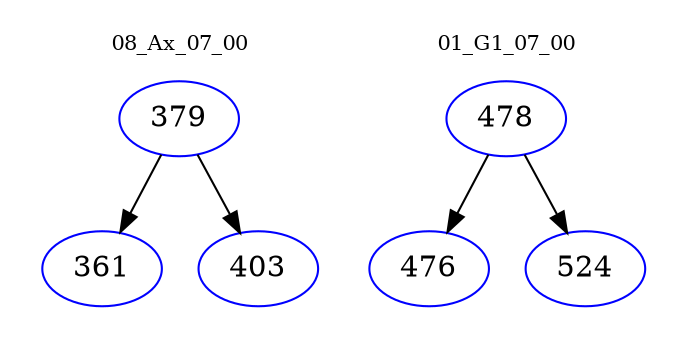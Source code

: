 digraph{
subgraph cluster_0 {
color = white
label = "08_Ax_07_00";
fontsize=10;
T0_379 [label="379", color="blue"]
T0_379 -> T0_361 [color="black"]
T0_361 [label="361", color="blue"]
T0_379 -> T0_403 [color="black"]
T0_403 [label="403", color="blue"]
}
subgraph cluster_1 {
color = white
label = "01_G1_07_00";
fontsize=10;
T1_478 [label="478", color="blue"]
T1_478 -> T1_476 [color="black"]
T1_476 [label="476", color="blue"]
T1_478 -> T1_524 [color="black"]
T1_524 [label="524", color="blue"]
}
}
